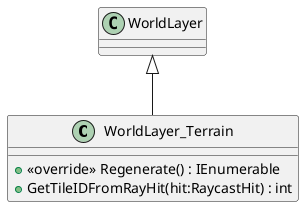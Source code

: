 @startuml
class WorldLayer_Terrain {
    + <<override>> Regenerate() : IEnumerable
    + GetTileIDFromRayHit(hit:RaycastHit) : int
}
WorldLayer <|-- WorldLayer_Terrain
@enduml
